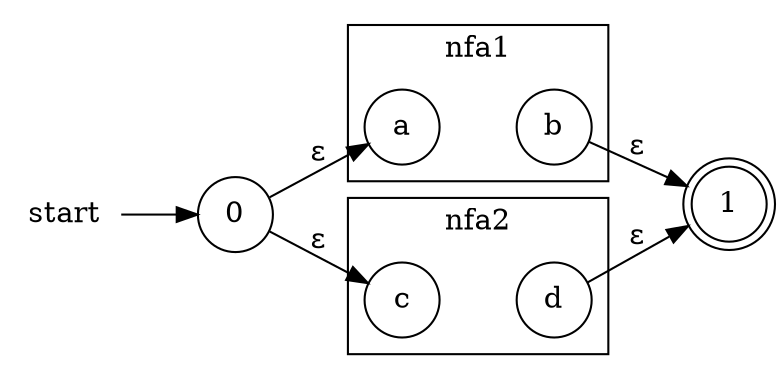 digraph G {
  rankdir=LR;
  node [shape=circle]
  start [shape=none]
  0
  1 [shape=doublecircle]
  subgraph cluster0 {
      label="nfa1"
      rankdir=LR;
      a -> b [style=invis]
  }
  subgraph cluster1 {
      label="nfa2"
      rankdir=LR;
      c -> d [style=invis]
  }
  start -> 0 [label=""]
  0 -> a [label="&epsilon;"]
  0 -> c [label="&epsilon;"]
  d -> 1 [label="&epsilon;"]
  b -> 1 [label="&epsilon;"]
}
